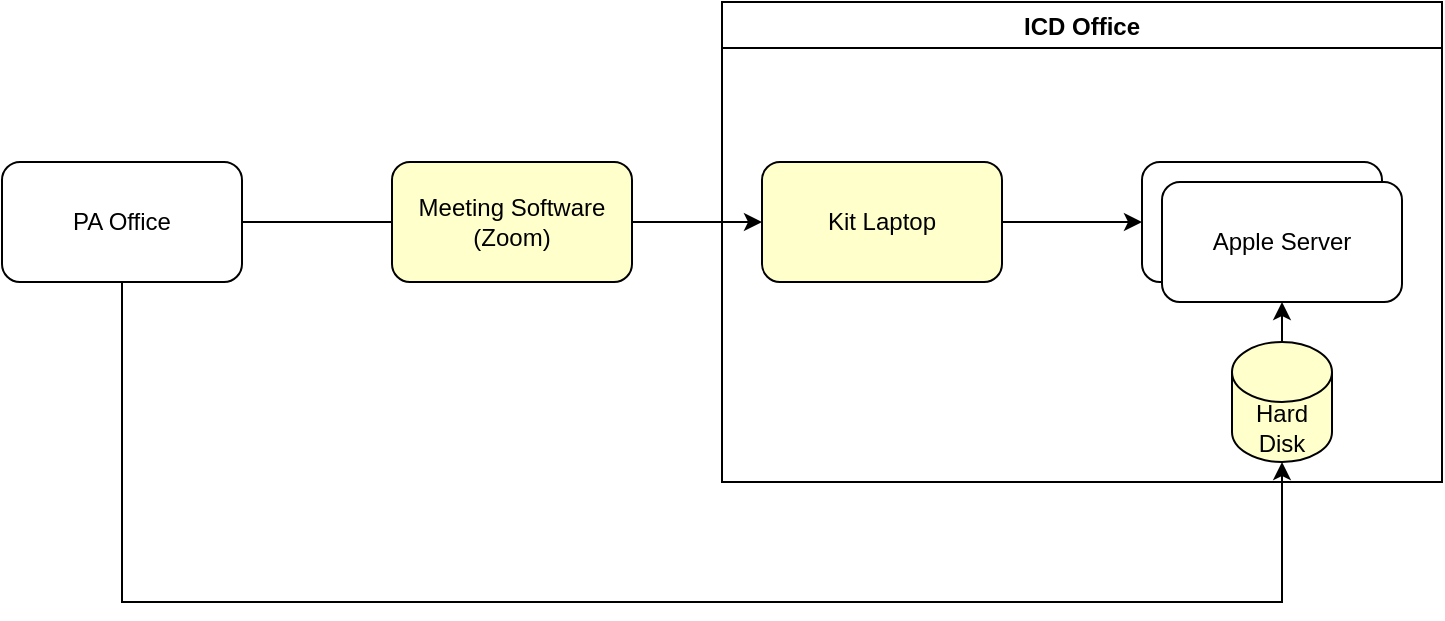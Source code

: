 <mxfile version="17.1.2" type="github">
  <diagram id="H7FxrnooSMvDZ_qjAYOR" name="Page-1">
    <mxGraphModel dx="1422" dy="762" grid="1" gridSize="10" guides="1" tooltips="1" connect="1" arrows="1" fold="1" page="1" pageScale="1" pageWidth="850" pageHeight="1100" math="0" shadow="0">
      <root>
        <mxCell id="0" />
        <mxCell id="1" parent="0" />
        <mxCell id="nDzrfC81OfkuwrfU7Lr_-1" value="PA Office" style="rounded=1;whiteSpace=wrap;html=1;" vertex="1" parent="1">
          <mxGeometry x="230" y="370" width="120" height="60" as="geometry" />
        </mxCell>
        <mxCell id="nDzrfC81OfkuwrfU7Lr_-3" value="Kit Laptop" style="rounded=1;whiteSpace=wrap;html=1;fillColor=#FFFFCC;" vertex="1" parent="1">
          <mxGeometry x="610" y="370" width="120" height="60" as="geometry" />
        </mxCell>
        <mxCell id="nDzrfC81OfkuwrfU7Lr_-4" value="Apple Server" style="rounded=1;whiteSpace=wrap;html=1;" vertex="1" parent="1">
          <mxGeometry x="800" y="370" width="120" height="60" as="geometry" />
        </mxCell>
        <mxCell id="nDzrfC81OfkuwrfU7Lr_-5" value="Apple Server" style="rounded=1;whiteSpace=wrap;html=1;" vertex="1" parent="1">
          <mxGeometry x="810" y="380" width="120" height="60" as="geometry" />
        </mxCell>
        <mxCell id="nDzrfC81OfkuwrfU7Lr_-6" value="" style="endArrow=classic;html=1;rounded=0;exitX=1;exitY=0.5;exitDx=0;exitDy=0;entryX=0;entryY=0.5;entryDx=0;entryDy=0;" edge="1" parent="1" source="nDzrfC81OfkuwrfU7Lr_-3" target="nDzrfC81OfkuwrfU7Lr_-4">
          <mxGeometry width="50" height="50" relative="1" as="geometry">
            <mxPoint x="800" y="410" as="sourcePoint" />
            <mxPoint x="850" y="360" as="targetPoint" />
          </mxGeometry>
        </mxCell>
        <mxCell id="nDzrfC81OfkuwrfU7Lr_-16" value="" style="endArrow=classic;html=1;rounded=0;exitX=1;exitY=0.5;exitDx=0;exitDy=0;entryX=0;entryY=0.5;entryDx=0;entryDy=0;startArrow=none;" edge="1" parent="1" source="nDzrfC81OfkuwrfU7Lr_-2" target="nDzrfC81OfkuwrfU7Lr_-3">
          <mxGeometry width="50" height="50" relative="1" as="geometry">
            <mxPoint x="800" y="410" as="sourcePoint" />
            <mxPoint x="850" y="360" as="targetPoint" />
          </mxGeometry>
        </mxCell>
        <mxCell id="nDzrfC81OfkuwrfU7Lr_-2" value="Meeting Software (Zoom)" style="rounded=1;whiteSpace=wrap;html=1;fillColor=#FFFFCC;" vertex="1" parent="1">
          <mxGeometry x="425" y="370" width="120" height="60" as="geometry" />
        </mxCell>
        <mxCell id="nDzrfC81OfkuwrfU7Lr_-17" value="" style="endArrow=none;html=1;rounded=0;exitX=1;exitY=0.5;exitDx=0;exitDy=0;entryX=0;entryY=0.5;entryDx=0;entryDy=0;" edge="1" parent="1" source="nDzrfC81OfkuwrfU7Lr_-1" target="nDzrfC81OfkuwrfU7Lr_-2">
          <mxGeometry width="50" height="50" relative="1" as="geometry">
            <mxPoint x="350" y="400" as="sourcePoint" />
            <mxPoint x="610" y="400" as="targetPoint" />
          </mxGeometry>
        </mxCell>
        <mxCell id="nDzrfC81OfkuwrfU7Lr_-18" value="ICD Office" style="swimlane;fillColor=#FFFFFF;" vertex="1" parent="1">
          <mxGeometry x="590" y="290" width="360" height="240" as="geometry" />
        </mxCell>
        <mxCell id="nDzrfC81OfkuwrfU7Lr_-19" value="Hard Disk" style="shape=cylinder3;whiteSpace=wrap;html=1;boundedLbl=1;backgroundOutline=1;size=15;fillColor=#FFFFCC;" vertex="1" parent="nDzrfC81OfkuwrfU7Lr_-18">
          <mxGeometry x="255" y="170" width="50" height="60" as="geometry" />
        </mxCell>
        <mxCell id="nDzrfC81OfkuwrfU7Lr_-20" value="" style="endArrow=classic;html=1;rounded=0;exitX=0.5;exitY=0;exitDx=0;exitDy=0;exitPerimeter=0;entryX=0.5;entryY=1;entryDx=0;entryDy=0;" edge="1" parent="1" source="nDzrfC81OfkuwrfU7Lr_-19" target="nDzrfC81OfkuwrfU7Lr_-5">
          <mxGeometry width="50" height="50" relative="1" as="geometry">
            <mxPoint x="800" y="400" as="sourcePoint" />
            <mxPoint x="850" y="350" as="targetPoint" />
          </mxGeometry>
        </mxCell>
        <mxCell id="nDzrfC81OfkuwrfU7Lr_-21" value="" style="endArrow=classic;html=1;rounded=0;exitX=0.5;exitY=1;exitDx=0;exitDy=0;entryX=0.5;entryY=1;entryDx=0;entryDy=0;entryPerimeter=0;" edge="1" parent="1" source="nDzrfC81OfkuwrfU7Lr_-1" target="nDzrfC81OfkuwrfU7Lr_-19">
          <mxGeometry width="50" height="50" relative="1" as="geometry">
            <mxPoint x="800" y="400" as="sourcePoint" />
            <mxPoint x="850" y="350" as="targetPoint" />
            <Array as="points">
              <mxPoint x="290" y="590" />
              <mxPoint x="870" y="590" />
            </Array>
          </mxGeometry>
        </mxCell>
      </root>
    </mxGraphModel>
  </diagram>
</mxfile>
